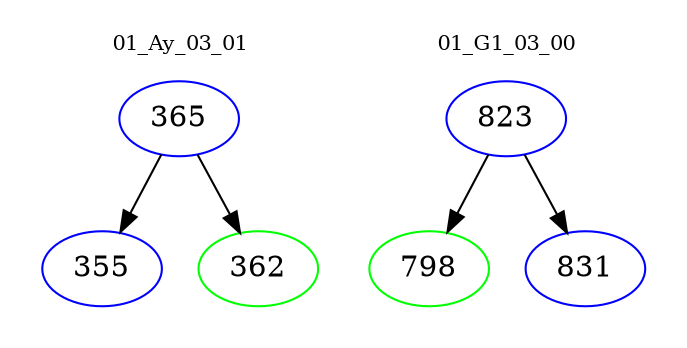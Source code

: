 digraph{
subgraph cluster_0 {
color = white
label = "01_Ay_03_01";
fontsize=10;
T0_365 [label="365", color="blue"]
T0_365 -> T0_355 [color="black"]
T0_355 [label="355", color="blue"]
T0_365 -> T0_362 [color="black"]
T0_362 [label="362", color="green"]
}
subgraph cluster_1 {
color = white
label = "01_G1_03_00";
fontsize=10;
T1_823 [label="823", color="blue"]
T1_823 -> T1_798 [color="black"]
T1_798 [label="798", color="green"]
T1_823 -> T1_831 [color="black"]
T1_831 [label="831", color="blue"]
}
}
